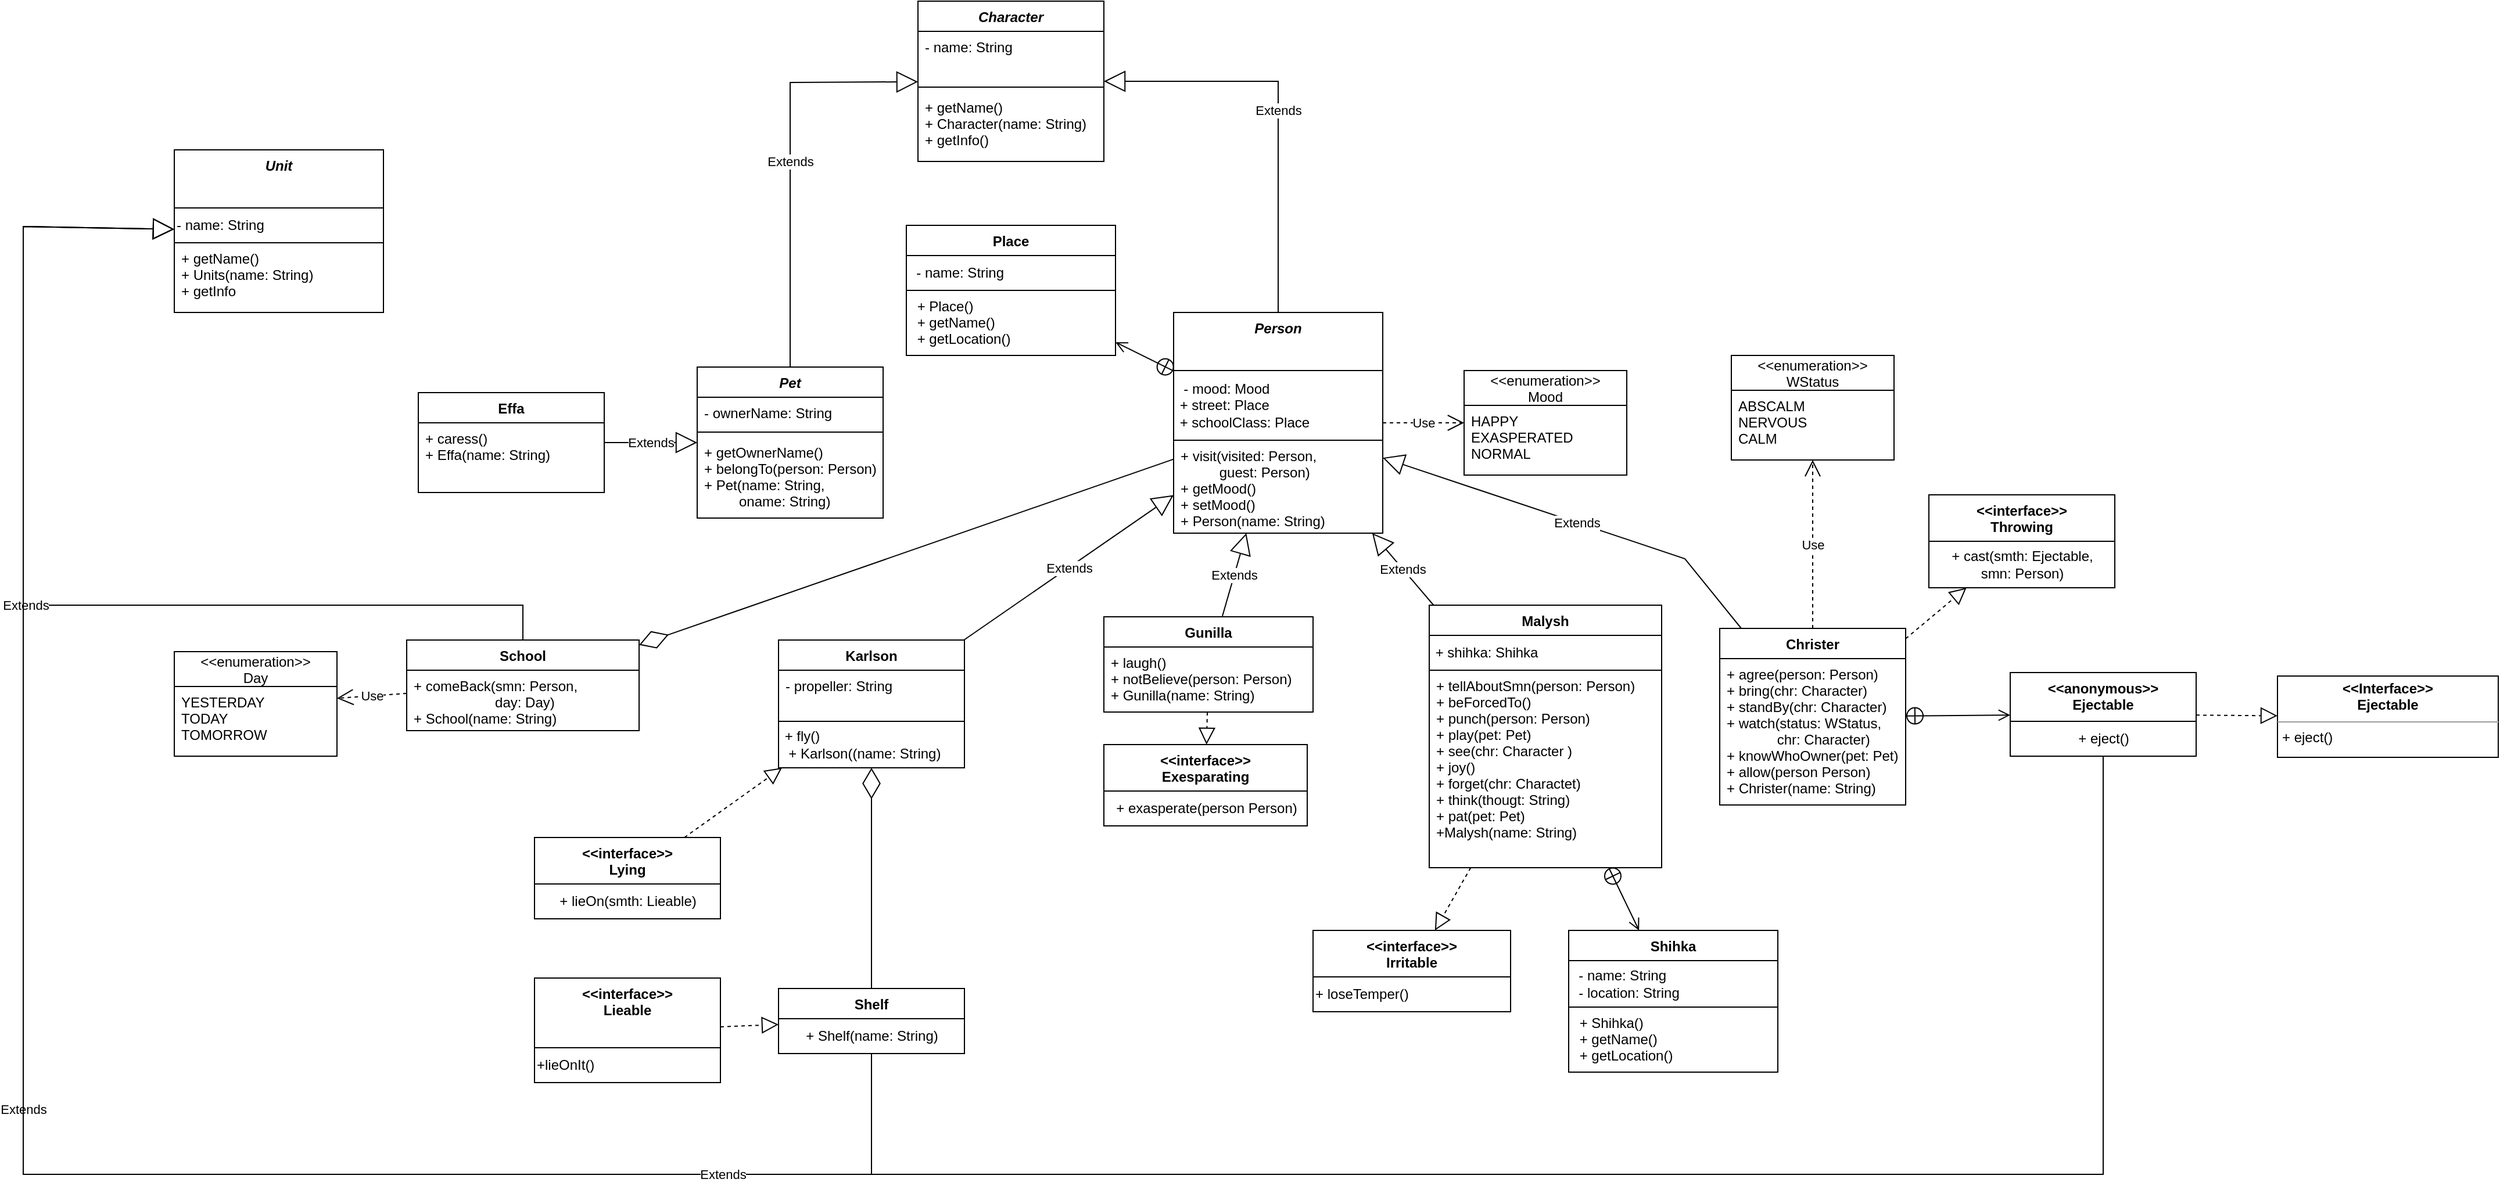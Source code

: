 <mxfile version="20.6.1" type="device"><diagram id="C5RBs43oDa-KdzZeNtuy" name="Page-1"><mxGraphModel dx="2957" dy="1032" grid="1" gridSize="10" guides="1" tooltips="1" connect="1" arrows="1" fold="1" page="1" pageScale="1" pageWidth="827" pageHeight="1169" math="0" shadow="0"><root><mxCell id="WIyWlLk6GJQsqaUBKTNV-0"/><mxCell id="WIyWlLk6GJQsqaUBKTNV-1" parent="WIyWlLk6GJQsqaUBKTNV-0"/><mxCell id="LyGrpAxlFLTjC1J1gwCy-34" value="Person" style="swimlane;fontStyle=3;align=center;verticalAlign=top;childLayout=stackLayout;horizontal=1;startSize=50;horizontalStack=0;resizeParent=1;resizeParentMax=0;resizeLast=0;collapsible=1;marginBottom=0;strokeColor=default;fontSize=12;" parent="WIyWlLk6GJQsqaUBKTNV-1" vertex="1"><mxGeometry x="210" y="428" width="180" height="190" as="geometry"/></mxCell><mxCell id="pjEBKqfjAvjFwdHiH-X7-26" value="&amp;nbsp; - mood: Mood&lt;br&gt;&amp;nbsp;+ street: Place&lt;br&gt;&amp;nbsp;+ schoolClass: Place" style="text;html=1;align=left;verticalAlign=middle;resizable=0;points=[];autosize=1;strokeColor=default;fillColor=none;" parent="LyGrpAxlFLTjC1J1gwCy-34" vertex="1"><mxGeometry y="50" width="180" height="60" as="geometry"/></mxCell><mxCell id="LyGrpAxlFLTjC1J1gwCy-37" value="+ visit(visited: Person,  &#10;          guest: Person)&#10;+ getMood()&#10;+ setMood()&#10;+ Person(name: String)" style="text;strokeColor=none;fillColor=none;align=left;verticalAlign=top;spacingLeft=4;spacingRight=4;overflow=hidden;rotatable=0;points=[[0,0.5],[1,0.5]];portConstraint=eastwest;fontSize=12;" parent="LyGrpAxlFLTjC1J1gwCy-34" vertex="1"><mxGeometry y="110" width="180" height="80" as="geometry"/></mxCell><mxCell id="LyGrpAxlFLTjC1J1gwCy-38" value="&lt;&lt;enumeration&gt;&gt;&#10;Mood" style="swimlane;fontStyle=0;childLayout=stackLayout;horizontal=1;startSize=30;fillColor=none;horizontalStack=0;resizeParent=1;resizeParentMax=0;resizeLast=0;collapsible=1;marginBottom=0;strokeColor=default;fontSize=12;" parent="WIyWlLk6GJQsqaUBKTNV-1" vertex="1"><mxGeometry x="460" y="478" width="140" height="90" as="geometry"/></mxCell><mxCell id="LyGrpAxlFLTjC1J1gwCy-39" value="HAPPY&#10;EXASPERATED&#10;NORMAL" style="text;strokeColor=none;fillColor=none;align=left;verticalAlign=top;spacingLeft=4;spacingRight=4;overflow=hidden;rotatable=0;points=[[0,0.5],[1,0.5]];portConstraint=eastwest;fontSize=12;" parent="LyGrpAxlFLTjC1J1gwCy-38" vertex="1"><mxGeometry y="30" width="140" height="60" as="geometry"/></mxCell><mxCell id="LyGrpAxlFLTjC1J1gwCy-43" value="Gunilla" style="swimlane;fontStyle=1;align=center;verticalAlign=top;childLayout=stackLayout;horizontal=1;startSize=26;horizontalStack=0;resizeParent=1;resizeParentMax=0;resizeLast=0;collapsible=1;marginBottom=0;strokeColor=default;fontSize=12;" parent="WIyWlLk6GJQsqaUBKTNV-1" vertex="1"><mxGeometry x="150" y="690" width="180" height="82" as="geometry"/></mxCell><mxCell id="LyGrpAxlFLTjC1J1gwCy-46" value="+ laugh()&#10;+ notBelieve(person: Person)&#10;+ Gunilla(name: String)" style="text;strokeColor=none;fillColor=none;align=left;verticalAlign=top;spacingLeft=4;spacingRight=4;overflow=hidden;rotatable=0;points=[[0,0.5],[1,0.5]];portConstraint=eastwest;fontSize=12;" parent="LyGrpAxlFLTjC1J1gwCy-43" vertex="1"><mxGeometry y="26" width="180" height="56" as="geometry"/></mxCell><mxCell id="LyGrpAxlFLTjC1J1gwCy-47" value="Malysh" style="swimlane;fontStyle=1;align=center;verticalAlign=top;childLayout=stackLayout;horizontal=1;startSize=26;horizontalStack=0;resizeParent=1;resizeParentMax=0;resizeLast=0;collapsible=1;marginBottom=0;strokeColor=default;fontSize=12;" parent="WIyWlLk6GJQsqaUBKTNV-1" vertex="1"><mxGeometry x="430" y="680" width="200" height="226" as="geometry"/></mxCell><mxCell id="s3y9jiaMEN2428hwtPaA-5" value="&amp;nbsp;+ shihka: Shihka" style="text;html=1;align=left;verticalAlign=middle;resizable=0;points=[];autosize=1;strokeColor=default;fillColor=none;" vertex="1" parent="LyGrpAxlFLTjC1J1gwCy-47"><mxGeometry y="26" width="200" height="30" as="geometry"/></mxCell><mxCell id="LyGrpAxlFLTjC1J1gwCy-49" value="+ tellAboutSmn(person: Person)&#10;+ beForcedTo()&#10;+ punch(person: Person)&#10;+ play(pet: Pet)&#10;+ see(chr: Character )&#10;+ joy()&#10;+ forget(chr: Charactet)&#10;+ think(thougt: String)&#10;+ pat(pet: Pet)&#10;+Malysh(name: String)" style="text;strokeColor=none;fillColor=none;align=left;verticalAlign=top;spacingLeft=4;spacingRight=4;overflow=hidden;rotatable=0;points=[[0,0.5],[1,0.5]];portConstraint=eastwest;fontSize=12;" parent="LyGrpAxlFLTjC1J1gwCy-47" vertex="1"><mxGeometry y="56" width="200" height="170" as="geometry"/></mxCell><mxCell id="LyGrpAxlFLTjC1J1gwCy-50" value="Christer" style="swimlane;fontStyle=1;align=center;verticalAlign=top;childLayout=stackLayout;horizontal=1;startSize=26;horizontalStack=0;resizeParent=1;resizeParentMax=0;resizeLast=0;collapsible=1;marginBottom=0;strokeColor=default;fontSize=12;" parent="WIyWlLk6GJQsqaUBKTNV-1" vertex="1"><mxGeometry x="680" y="700" width="160" height="152" as="geometry"/></mxCell><mxCell id="LyGrpAxlFLTjC1J1gwCy-52" value="+ agree(person: Person)&#10;+ bring(chr: Character)&#10;+ standBy(chr: Character)&#10;+ watch(status: WStatus,&#10;             chr: Character)&#10;+ knowWhoOwner(pet: Pet)&#10;+ allow(person Person)&#10;+ Christer(name: String)" style="text;strokeColor=none;fillColor=none;align=left;verticalAlign=top;spacingLeft=4;spacingRight=4;overflow=hidden;rotatable=0;points=[[0,0.5],[1,0.5]];portConstraint=eastwest;fontSize=12;" parent="LyGrpAxlFLTjC1J1gwCy-50" vertex="1"><mxGeometry y="26" width="160" height="126" as="geometry"/></mxCell><mxCell id="LyGrpAxlFLTjC1J1gwCy-53" value="&lt;&lt;enumeration&gt;&gt;&#10;WStatus" style="swimlane;fontStyle=0;childLayout=stackLayout;horizontal=1;startSize=30;fillColor=none;horizontalStack=0;resizeParent=1;resizeParentMax=0;resizeLast=0;collapsible=1;marginBottom=0;strokeColor=default;fontSize=12;" parent="WIyWlLk6GJQsqaUBKTNV-1" vertex="1"><mxGeometry x="690" y="465" width="140" height="90" as="geometry"/></mxCell><mxCell id="LyGrpAxlFLTjC1J1gwCy-54" value="ABSCALM&#10;NERVOUS&#10;CALM" style="text;strokeColor=none;fillColor=none;align=left;verticalAlign=top;spacingLeft=4;spacingRight=4;overflow=hidden;rotatable=0;points=[[0,0.5],[1,0.5]];portConstraint=eastwest;fontSize=12;" parent="LyGrpAxlFLTjC1J1gwCy-53" vertex="1"><mxGeometry y="30" width="140" height="60" as="geometry"/></mxCell><mxCell id="LyGrpAxlFLTjC1J1gwCy-63" value="Karlson" style="swimlane;fontStyle=1;align=center;verticalAlign=top;childLayout=stackLayout;horizontal=1;startSize=26;horizontalStack=0;resizeParent=1;resizeParentMax=0;resizeLast=0;collapsible=1;marginBottom=0;strokeColor=default;fontSize=12;" parent="WIyWlLk6GJQsqaUBKTNV-1" vertex="1"><mxGeometry x="-130" y="710" width="160" height="110" as="geometry"/></mxCell><mxCell id="LyGrpAxlFLTjC1J1gwCy-64" value="- propeller: String" style="text;strokeColor=none;fillColor=none;align=left;verticalAlign=top;spacingLeft=4;spacingRight=4;overflow=hidden;rotatable=0;points=[[0,0.5],[1,0.5]];portConstraint=eastwest;fontSize=12;" parent="LyGrpAxlFLTjC1J1gwCy-63" vertex="1"><mxGeometry y="26" width="160" height="44" as="geometry"/></mxCell><mxCell id="pjEBKqfjAvjFwdHiH-X7-18" value="&amp;nbsp;+ fly()&lt;br&gt;&amp;nbsp; + Karlson((name: String)" style="text;html=1;align=left;verticalAlign=middle;resizable=0;points=[];autosize=1;strokeColor=default;fillColor=none;" parent="LyGrpAxlFLTjC1J1gwCy-63" vertex="1"><mxGeometry y="70" width="160" height="40" as="geometry"/></mxCell><mxCell id="LyGrpAxlFLTjC1J1gwCy-68" value="Effa" style="swimlane;fontStyle=1;align=center;verticalAlign=top;childLayout=stackLayout;horizontal=1;startSize=26;horizontalStack=0;resizeParent=1;resizeParentMax=0;resizeLast=0;collapsible=1;marginBottom=0;strokeColor=default;fontSize=12;" parent="WIyWlLk6GJQsqaUBKTNV-1" vertex="1"><mxGeometry x="-440" y="497" width="160" height="86" as="geometry"/></mxCell><mxCell id="LyGrpAxlFLTjC1J1gwCy-71" value="+ caress()&#10;+ Effa(name: String)" style="text;strokeColor=none;fillColor=none;align=left;verticalAlign=top;spacingLeft=4;spacingRight=4;overflow=hidden;rotatable=0;points=[[0,0.5],[1,0.5]];portConstraint=eastwest;fontSize=12;" parent="LyGrpAxlFLTjC1J1gwCy-68" vertex="1"><mxGeometry y="26" width="160" height="60" as="geometry"/></mxCell><mxCell id="LyGrpAxlFLTjC1J1gwCy-73" value="&lt;&lt;anonymous&gt;&gt;&#10;Ejectable" style="swimlane;fontStyle=1;align=center;verticalAlign=top;childLayout=stackLayout;horizontal=1;startSize=42;horizontalStack=0;resizeParent=1;resizeParentMax=0;resizeLast=0;collapsible=1;marginBottom=0;strokeColor=default;fontSize=12;" parent="WIyWlLk6GJQsqaUBKTNV-1" vertex="1"><mxGeometry x="930" y="738" width="160" height="72" as="geometry"/></mxCell><mxCell id="pjEBKqfjAvjFwdHiH-X7-65" value="+ eject()" style="text;html=1;align=center;verticalAlign=middle;resizable=0;points=[];autosize=1;strokeColor=default;fillColor=none;" parent="LyGrpAxlFLTjC1J1gwCy-73" vertex="1"><mxGeometry y="42" width="160" height="30" as="geometry"/></mxCell><mxCell id="LyGrpAxlFLTjC1J1gwCy-79" value="&lt;&lt;interface&gt;&gt;&#10;Throwing&#10;" style="swimlane;fontStyle=1;align=center;verticalAlign=top;childLayout=stackLayout;horizontal=1;startSize=40;horizontalStack=0;resizeParent=1;resizeParentMax=0;resizeLast=0;collapsible=1;marginBottom=0;strokeColor=default;fontSize=12;" parent="WIyWlLk6GJQsqaUBKTNV-1" vertex="1"><mxGeometry x="860" y="585" width="160" height="80" as="geometry"/></mxCell><mxCell id="pjEBKqfjAvjFwdHiH-X7-2" value="+ cast(smth: Ejectable, &lt;br&gt;smn: Person)" style="text;html=1;align=center;verticalAlign=middle;resizable=0;points=[];autosize=1;strokeColor=none;fillColor=none;" parent="LyGrpAxlFLTjC1J1gwCy-79" vertex="1"><mxGeometry y="40" width="160" height="40" as="geometry"/></mxCell><mxCell id="LyGrpAxlFLTjC1J1gwCy-84" value="Shelf" style="swimlane;fontStyle=1;align=center;verticalAlign=top;childLayout=stackLayout;horizontal=1;startSize=26;horizontalStack=0;resizeParent=1;resizeParentMax=0;resizeLast=0;collapsible=1;marginBottom=0;strokeColor=default;fontSize=12;rotation=0;" parent="WIyWlLk6GJQsqaUBKTNV-1" vertex="1"><mxGeometry x="-130" y="1010" width="160" height="56" as="geometry"/></mxCell><mxCell id="pjEBKqfjAvjFwdHiH-X7-64" value="+ Shelf(name: String)" style="text;html=1;align=center;verticalAlign=middle;resizable=0;points=[];autosize=1;strokeColor=default;fillColor=none;" parent="LyGrpAxlFLTjC1J1gwCy-84" vertex="1"><mxGeometry y="26" width="160" height="30" as="geometry"/></mxCell><mxCell id="LyGrpAxlFLTjC1J1gwCy-88" value="&lt;&lt;interface&gt;&gt;&#10;Lying" style="swimlane;fontStyle=1;align=center;verticalAlign=top;childLayout=stackLayout;horizontal=1;startSize=40;horizontalStack=0;resizeParent=1;resizeParentMax=0;resizeLast=0;collapsible=1;marginBottom=0;strokeColor=default;fontSize=12;" parent="WIyWlLk6GJQsqaUBKTNV-1" vertex="1"><mxGeometry x="-340" y="880" width="160" height="70" as="geometry"/></mxCell><mxCell id="pjEBKqfjAvjFwdHiH-X7-61" value="+ lieOn(smth: Lieable)" style="text;html=1;align=center;verticalAlign=middle;resizable=0;points=[];autosize=1;strokeColor=none;fillColor=none;" parent="LyGrpAxlFLTjC1J1gwCy-88" vertex="1"><mxGeometry y="40" width="160" height="30" as="geometry"/></mxCell><mxCell id="LyGrpAxlFLTjC1J1gwCy-116" value="School" style="swimlane;fontStyle=1;align=center;verticalAlign=top;childLayout=stackLayout;horizontal=1;startSize=26;horizontalStack=0;resizeParent=1;resizeParentMax=0;resizeLast=0;collapsible=1;marginBottom=0;strokeColor=default;fontSize=12;" parent="WIyWlLk6GJQsqaUBKTNV-1" vertex="1"><mxGeometry x="-450" y="710" width="200" height="78" as="geometry"/></mxCell><mxCell id="LyGrpAxlFLTjC1J1gwCy-119" value="+ comeBack(smn: Person, &#10;                     day: Day)&#10;+ School(name: String)&#10;" style="text;strokeColor=none;fillColor=none;align=left;verticalAlign=top;spacingLeft=4;spacingRight=4;overflow=hidden;rotatable=0;points=[[0,0.5],[1,0.5]];portConstraint=eastwest;fontSize=12;" parent="LyGrpAxlFLTjC1J1gwCy-116" vertex="1"><mxGeometry y="26" width="200" height="52" as="geometry"/></mxCell><mxCell id="pjEBKqfjAvjFwdHiH-X7-1" value="&lt;p style=&quot;margin:0px;margin-top:4px;text-align:center;&quot;&gt;&lt;b&gt;&amp;lt;&amp;lt;Interface&amp;gt;&amp;gt;&lt;br&gt;Ejectable&lt;/b&gt;&lt;/p&gt;&lt;hr size=&quot;1&quot;&gt;&lt;p style=&quot;margin:0px;margin-left:4px;&quot;&gt;+ eject()&lt;b&gt;&lt;br&gt;&lt;/b&gt;&lt;/p&gt;&lt;p style=&quot;margin:0px;margin-left:4px;&quot;&gt;&lt;b&gt;&lt;br&gt;&lt;/b&gt;&lt;/p&gt;&lt;p style=&quot;margin:0px;margin-left:4px;&quot;&gt;&lt;b&gt;&lt;br&gt;&lt;/b&gt;&lt;/p&gt;&lt;p style=&quot;margin:0px;margin-left:4px;&quot;&gt;&lt;br&gt;&lt;/p&gt;" style="verticalAlign=top;align=left;overflow=fill;fontSize=12;fontFamily=Helvetica;html=1;shadow=0;glass=0;sketch=0;strokeColor=default;gradientColor=none;" parent="WIyWlLk6GJQsqaUBKTNV-1" vertex="1"><mxGeometry x="1160" y="741" width="190" height="70" as="geometry"/></mxCell><mxCell id="pjEBKqfjAvjFwdHiH-X7-3" value="Pet" style="swimlane;fontStyle=3;align=center;verticalAlign=top;childLayout=stackLayout;horizontal=1;startSize=26;horizontalStack=0;resizeParent=1;resizeParentMax=0;resizeLast=0;collapsible=1;marginBottom=0;strokeColor=default;fontSize=12;" parent="WIyWlLk6GJQsqaUBKTNV-1" vertex="1"><mxGeometry x="-200" y="475" width="160" height="130" as="geometry"/></mxCell><mxCell id="pjEBKqfjAvjFwdHiH-X7-4" value="- ownerName: String" style="text;strokeColor=none;fillColor=none;align=left;verticalAlign=top;spacingLeft=4;spacingRight=4;overflow=hidden;rotatable=0;points=[[0,0.5],[1,0.5]];portConstraint=eastwest;fontSize=12;" parent="pjEBKqfjAvjFwdHiH-X7-3" vertex="1"><mxGeometry y="26" width="160" height="26" as="geometry"/></mxCell><mxCell id="pjEBKqfjAvjFwdHiH-X7-5" value="" style="line;strokeWidth=1;fillColor=none;align=left;verticalAlign=middle;spacingTop=-1;spacingLeft=3;spacingRight=3;rotatable=0;labelPosition=right;points=[];portConstraint=eastwest;strokeColor=inherit;fontSize=12;" parent="pjEBKqfjAvjFwdHiH-X7-3" vertex="1"><mxGeometry y="52" width="160" height="8" as="geometry"/></mxCell><mxCell id="pjEBKqfjAvjFwdHiH-X7-6" value="+ getOwnerName()&#10;+ belongTo(person: Person)&#10;+ Pet(name: String, &#10;         oname: String)" style="text;strokeColor=none;fillColor=none;align=left;verticalAlign=top;spacingLeft=4;spacingRight=4;overflow=hidden;rotatable=0;points=[[0,0.5],[1,0.5]];portConstraint=eastwest;fontSize=12;" parent="pjEBKqfjAvjFwdHiH-X7-3" vertex="1"><mxGeometry y="60" width="160" height="70" as="geometry"/></mxCell><mxCell id="pjEBKqfjAvjFwdHiH-X7-7" value="Character" style="swimlane;fontStyle=3;align=center;verticalAlign=top;childLayout=stackLayout;horizontal=1;startSize=26;horizontalStack=0;resizeParent=1;resizeParentMax=0;resizeLast=0;collapsible=1;marginBottom=0;strokeColor=default;fontSize=12;" parent="WIyWlLk6GJQsqaUBKTNV-1" vertex="1"><mxGeometry x="-10" y="160" width="160" height="138" as="geometry"/></mxCell><mxCell id="pjEBKqfjAvjFwdHiH-X7-8" value="- name: String&#10;" style="text;strokeColor=none;fillColor=none;align=left;verticalAlign=top;spacingLeft=4;spacingRight=4;overflow=hidden;rotatable=0;points=[[0,0.5],[1,0.5]];portConstraint=eastwest;fontSize=12;" parent="pjEBKqfjAvjFwdHiH-X7-7" vertex="1"><mxGeometry y="26" width="160" height="44" as="geometry"/></mxCell><mxCell id="pjEBKqfjAvjFwdHiH-X7-9" value="" style="line;strokeWidth=1;fillColor=none;align=left;verticalAlign=middle;spacingTop=-1;spacingLeft=3;spacingRight=3;rotatable=0;labelPosition=right;points=[];portConstraint=eastwest;strokeColor=inherit;fontSize=12;" parent="pjEBKqfjAvjFwdHiH-X7-7" vertex="1"><mxGeometry y="70" width="160" height="8" as="geometry"/></mxCell><mxCell id="pjEBKqfjAvjFwdHiH-X7-10" value="+ getName()&#10;+ Character(name: String)&#10;+ getInfo()" style="text;strokeColor=none;fillColor=none;align=left;verticalAlign=top;spacingLeft=4;spacingRight=4;overflow=hidden;rotatable=0;points=[[0,0.5],[1,0.5]];portConstraint=eastwest;fontSize=12;" parent="pjEBKqfjAvjFwdHiH-X7-7" vertex="1"><mxGeometry y="78" width="160" height="60" as="geometry"/></mxCell><mxCell id="pjEBKqfjAvjFwdHiH-X7-22" value="&lt;&lt;interface&gt;&gt;&#10;Exesparating&#10;" style="swimlane;fontStyle=1;align=center;verticalAlign=top;childLayout=stackLayout;horizontal=1;startSize=40;horizontalStack=0;resizeParent=1;resizeParentMax=0;resizeLast=0;collapsible=1;marginBottom=0;strokeColor=default;fontSize=12;" parent="WIyWlLk6GJQsqaUBKTNV-1" vertex="1"><mxGeometry x="150" y="800" width="175" height="70" as="geometry"/></mxCell><mxCell id="pjEBKqfjAvjFwdHiH-X7-23" value="&lt;span style=&quot;text-align: left;&quot;&gt;+ exasperate(person Person)&lt;/span&gt;" style="text;html=1;align=center;verticalAlign=middle;resizable=0;points=[];autosize=1;strokeColor=none;fillColor=none;" parent="pjEBKqfjAvjFwdHiH-X7-22" vertex="1"><mxGeometry y="40" width="175" height="30" as="geometry"/></mxCell><mxCell id="pjEBKqfjAvjFwdHiH-X7-29" value="&lt;&lt;interface&gt;&gt;&#10;Irritable&#10;" style="swimlane;fontStyle=1;align=center;verticalAlign=top;childLayout=stackLayout;horizontal=1;startSize=40;horizontalStack=0;resizeParent=1;resizeParentMax=0;resizeLast=0;collapsible=1;marginBottom=0;strokeColor=default;fontSize=12;" parent="WIyWlLk6GJQsqaUBKTNV-1" vertex="1"><mxGeometry x="330" y="960" width="170" height="70" as="geometry"/></mxCell><mxCell id="pjEBKqfjAvjFwdHiH-X7-30" value="&lt;span style=&quot;&quot;&gt;+ l&lt;/span&gt;oseTemper()" style="text;html=1;align=left;verticalAlign=middle;resizable=0;points=[];autosize=1;strokeColor=none;fillColor=none;" parent="pjEBKqfjAvjFwdHiH-X7-29" vertex="1"><mxGeometry y="40" width="170" height="30" as="geometry"/></mxCell><mxCell id="pjEBKqfjAvjFwdHiH-X7-31" value="" style="endArrow=block;dashed=1;endFill=0;endSize=12;html=1;rounded=0;" parent="WIyWlLk6GJQsqaUBKTNV-1" source="LyGrpAxlFLTjC1J1gwCy-43" target="pjEBKqfjAvjFwdHiH-X7-22" edge="1"><mxGeometry width="160" relative="1" as="geometry"><mxPoint x="270" y="820" as="sourcePoint"/><mxPoint x="430" y="820" as="targetPoint"/></mxGeometry></mxCell><mxCell id="pjEBKqfjAvjFwdHiH-X7-32" value="" style="endArrow=block;dashed=1;endFill=0;endSize=12;html=1;rounded=0;" parent="WIyWlLk6GJQsqaUBKTNV-1" source="LyGrpAxlFLTjC1J1gwCy-47" target="pjEBKqfjAvjFwdHiH-X7-29" edge="1"><mxGeometry width="160" relative="1" as="geometry"><mxPoint x="248.75" y="790" as="sourcePoint"/><mxPoint x="245.972" y="890" as="targetPoint"/></mxGeometry></mxCell><mxCell id="pjEBKqfjAvjFwdHiH-X7-34" value="Extends" style="endArrow=block;endSize=16;endFill=0;html=1;rounded=0;" parent="WIyWlLk6GJQsqaUBKTNV-1" source="LyGrpAxlFLTjC1J1gwCy-34" target="pjEBKqfjAvjFwdHiH-X7-7" edge="1"><mxGeometry width="160" relative="1" as="geometry"><mxPoint x="320" y="450" as="sourcePoint"/><mxPoint x="480" y="450" as="targetPoint"/><Array as="points"><mxPoint x="300" y="229"/></Array></mxGeometry></mxCell><mxCell id="pjEBKqfjAvjFwdHiH-X7-35" value="Extends" style="endArrow=block;endSize=16;endFill=0;html=1;rounded=0;" parent="WIyWlLk6GJQsqaUBKTNV-1" source="pjEBKqfjAvjFwdHiH-X7-3" target="pjEBKqfjAvjFwdHiH-X7-7" edge="1"><mxGeometry width="160" relative="1" as="geometry"><mxPoint x="310.0" y="460" as="sourcePoint"/><mxPoint x="180.0" y="389" as="targetPoint"/><Array as="points"><mxPoint x="-120" y="230"/></Array></mxGeometry></mxCell><mxCell id="pjEBKqfjAvjFwdHiH-X7-36" value="Extends" style="endArrow=block;endSize=16;endFill=0;html=1;rounded=0;" parent="WIyWlLk6GJQsqaUBKTNV-1" source="LyGrpAxlFLTjC1J1gwCy-43" target="LyGrpAxlFLTjC1J1gwCy-34" edge="1"><mxGeometry width="160" relative="1" as="geometry"><mxPoint x="280" y="630" as="sourcePoint"/><mxPoint x="440" y="630" as="targetPoint"/></mxGeometry></mxCell><mxCell id="pjEBKqfjAvjFwdHiH-X7-37" value="Extends" style="endArrow=block;endSize=16;endFill=0;html=1;rounded=0;" parent="WIyWlLk6GJQsqaUBKTNV-1" source="LyGrpAxlFLTjC1J1gwCy-63" target="LyGrpAxlFLTjC1J1gwCy-34" edge="1"><mxGeometry width="160" relative="1" as="geometry"><mxPoint x="290.0" y="640" as="sourcePoint"/><mxPoint x="450" y="640" as="targetPoint"/></mxGeometry></mxCell><mxCell id="pjEBKqfjAvjFwdHiH-X7-38" value="Extends" style="endArrow=block;endSize=16;endFill=0;html=1;rounded=0;" parent="WIyWlLk6GJQsqaUBKTNV-1" source="LyGrpAxlFLTjC1J1gwCy-47" target="LyGrpAxlFLTjC1J1gwCy-34" edge="1"><mxGeometry width="160" relative="1" as="geometry"><mxPoint x="300.0" y="650" as="sourcePoint"/><mxPoint x="460" y="650" as="targetPoint"/></mxGeometry></mxCell><mxCell id="pjEBKqfjAvjFwdHiH-X7-39" value="Extends" style="endArrow=block;endSize=16;endFill=0;html=1;rounded=0;" parent="WIyWlLk6GJQsqaUBKTNV-1" source="LyGrpAxlFLTjC1J1gwCy-50" target="LyGrpAxlFLTjC1J1gwCy-34" edge="1"><mxGeometry width="160" relative="1" as="geometry"><mxPoint x="310.0" y="660" as="sourcePoint"/><mxPoint x="400" y="520" as="targetPoint"/><Array as="points"><mxPoint x="650" y="640"/></Array></mxGeometry></mxCell><mxCell id="pjEBKqfjAvjFwdHiH-X7-40" value="&lt;&lt;enumeration&gt;&gt;&#10;Day" style="swimlane;fontStyle=0;childLayout=stackLayout;horizontal=1;startSize=30;fillColor=none;horizontalStack=0;resizeParent=1;resizeParentMax=0;resizeLast=0;collapsible=1;marginBottom=0;strokeColor=default;fontSize=12;" parent="WIyWlLk6GJQsqaUBKTNV-1" vertex="1"><mxGeometry x="-650" y="720" width="140" height="90" as="geometry"/></mxCell><mxCell id="pjEBKqfjAvjFwdHiH-X7-41" value="YESTERDAY&#10;TODAY&#10;TOMORROW" style="text;strokeColor=none;fillColor=none;align=left;verticalAlign=top;spacingLeft=4;spacingRight=4;overflow=hidden;rotatable=0;points=[[0,0.5],[1,0.5]];portConstraint=eastwest;fontSize=12;" parent="pjEBKqfjAvjFwdHiH-X7-40" vertex="1"><mxGeometry y="30" width="140" height="60" as="geometry"/></mxCell><mxCell id="pjEBKqfjAvjFwdHiH-X7-50" value="" style="endArrow=block;dashed=1;endFill=0;endSize=12;html=1;rounded=0;" parent="WIyWlLk6GJQsqaUBKTNV-1" source="LyGrpAxlFLTjC1J1gwCy-50" target="LyGrpAxlFLTjC1J1gwCy-79" edge="1"><mxGeometry width="160" relative="1" as="geometry"><mxPoint x="700" y="800" as="sourcePoint"/><mxPoint x="860" y="800" as="targetPoint"/></mxGeometry></mxCell><mxCell id="pjEBKqfjAvjFwdHiH-X7-51" value="" style="endArrow=block;dashed=1;endFill=0;endSize=12;html=1;rounded=0;" parent="WIyWlLk6GJQsqaUBKTNV-1" source="LyGrpAxlFLTjC1J1gwCy-73" target="pjEBKqfjAvjFwdHiH-X7-1" edge="1"><mxGeometry width="160" relative="1" as="geometry"><mxPoint x="905" y="1009.545" as="sourcePoint"/><mxPoint x="965" y="1005.455" as="targetPoint"/></mxGeometry></mxCell><mxCell id="pjEBKqfjAvjFwdHiH-X7-54" value="Extends" style="endArrow=block;endSize=16;endFill=0;html=1;rounded=0;" parent="WIyWlLk6GJQsqaUBKTNV-1" source="LyGrpAxlFLTjC1J1gwCy-68" target="pjEBKqfjAvjFwdHiH-X7-3" edge="1"><mxGeometry width="160" relative="1" as="geometry"><mxPoint x="-110" y="475" as="sourcePoint"/><mxPoint x="20" y="389.381" as="targetPoint"/><Array as="points"/></mxGeometry></mxCell><mxCell id="pjEBKqfjAvjFwdHiH-X7-55" value="" style="endArrow=block;dashed=1;endFill=0;endSize=12;html=1;rounded=0;" parent="WIyWlLk6GJQsqaUBKTNV-1" source="LyGrpAxlFLTjC1J1gwCy-88" target="LyGrpAxlFLTjC1J1gwCy-63" edge="1"><mxGeometry width="160" relative="1" as="geometry"><mxPoint x="248.75" y="790" as="sourcePoint"/><mxPoint x="245.972" y="890" as="targetPoint"/></mxGeometry></mxCell><mxCell id="pjEBKqfjAvjFwdHiH-X7-58" value="&lt;&lt;interface&gt;&gt;&#10;Lieable" style="swimlane;fontStyle=1;align=center;verticalAlign=top;childLayout=stackLayout;horizontal=1;startSize=60;horizontalStack=0;resizeParent=1;resizeParentMax=0;resizeLast=0;collapsible=1;marginBottom=0;strokeColor=default;fontSize=12;" parent="WIyWlLk6GJQsqaUBKTNV-1" vertex="1"><mxGeometry x="-340" y="1001" width="160" height="90" as="geometry"/></mxCell><mxCell id="pjEBKqfjAvjFwdHiH-X7-60" value="&lt;span style=&quot;&quot;&gt;+lieOnIt()&lt;/span&gt;" style="text;html=1;align=left;verticalAlign=middle;resizable=0;points=[];autosize=1;strokeColor=none;fillColor=none;" parent="pjEBKqfjAvjFwdHiH-X7-58" vertex="1"><mxGeometry y="60" width="160" height="30" as="geometry"/></mxCell><mxCell id="pjEBKqfjAvjFwdHiH-X7-59" value="" style="endArrow=block;dashed=1;endFill=0;endSize=12;html=1;rounded=0;" parent="WIyWlLk6GJQsqaUBKTNV-1" source="pjEBKqfjAvjFwdHiH-X7-58" target="LyGrpAxlFLTjC1J1gwCy-84" edge="1"><mxGeometry width="160" relative="1" as="geometry"><mxPoint x="-218.966" y="943" as="sourcePoint"/><mxPoint x="-91.724" y="820" as="targetPoint"/></mxGeometry></mxCell><mxCell id="pjEBKqfjAvjFwdHiH-X7-66" value="Unit" style="swimlane;fontStyle=3;align=center;verticalAlign=top;childLayout=stackLayout;horizontal=1;startSize=50;horizontalStack=0;resizeParent=1;resizeParentMax=0;resizeLast=0;collapsible=1;marginBottom=0;strokeColor=default;fontSize=12;" parent="WIyWlLk6GJQsqaUBKTNV-1" vertex="1"><mxGeometry x="-650" y="288" width="180" height="140" as="geometry"/></mxCell><mxCell id="pjEBKqfjAvjFwdHiH-X7-67" value="- name: String" style="text;html=1;align=left;verticalAlign=middle;resizable=0;points=[];autosize=1;strokeColor=default;fillColor=none;" parent="pjEBKqfjAvjFwdHiH-X7-66" vertex="1"><mxGeometry y="50" width="180" height="30" as="geometry"/></mxCell><mxCell id="pjEBKqfjAvjFwdHiH-X7-68" value="+ getName()&#10;+ Units(name: String)&#10;+ getInfo" style="text;strokeColor=none;fillColor=none;align=left;verticalAlign=top;spacingLeft=4;spacingRight=4;overflow=hidden;rotatable=0;points=[[0,0.5],[1,0.5]];portConstraint=eastwest;fontSize=12;" parent="pjEBKqfjAvjFwdHiH-X7-66" vertex="1"><mxGeometry y="80" width="180" height="60" as="geometry"/></mxCell><mxCell id="pjEBKqfjAvjFwdHiH-X7-69" value="Extends" style="endArrow=block;endSize=16;endFill=0;html=1;rounded=0;" parent="WIyWlLk6GJQsqaUBKTNV-1" source="LyGrpAxlFLTjC1J1gwCy-116" target="pjEBKqfjAvjFwdHiH-X7-66" edge="1"><mxGeometry width="160" relative="1" as="geometry"><mxPoint x="-280" y="551.8" as="sourcePoint"/><mxPoint x="-190" y="548.2" as="targetPoint"/><Array as="points"><mxPoint x="-350" y="680"/><mxPoint x="-780" y="680"/><mxPoint x="-780" y="354"/></Array></mxGeometry></mxCell><mxCell id="pjEBKqfjAvjFwdHiH-X7-70" value="Extends" style="endArrow=block;endSize=16;endFill=0;html=1;rounded=0;" parent="WIyWlLk6GJQsqaUBKTNV-1" source="LyGrpAxlFLTjC1J1gwCy-84" target="pjEBKqfjAvjFwdHiH-X7-66" edge="1"><mxGeometry width="160" relative="1" as="geometry"><mxPoint x="-270" y="561.8" as="sourcePoint"/><mxPoint x="-180" y="558.2" as="targetPoint"/><Array as="points"><mxPoint x="-50" y="1170"/><mxPoint x="-780" y="1170"/><mxPoint x="-780" y="354"/></Array></mxGeometry></mxCell><mxCell id="pjEBKqfjAvjFwdHiH-X7-72" value="Extends" style="endArrow=block;endSize=16;endFill=0;html=1;rounded=0;" parent="WIyWlLk6GJQsqaUBKTNV-1" source="LyGrpAxlFLTjC1J1gwCy-73" target="pjEBKqfjAvjFwdHiH-X7-66" edge="1"><mxGeometry width="160" relative="1" as="geometry"><mxPoint x="40" y="721.286" as="sourcePoint"/><mxPoint x="-730" y="570" as="targetPoint"/><Array as="points"><mxPoint x="1010" y="1170"/><mxPoint x="-780" y="1170"/><mxPoint x="-780" y="354"/></Array></mxGeometry></mxCell><mxCell id="pjEBKqfjAvjFwdHiH-X7-83" value="" style="endArrow=diamondThin;endFill=0;endSize=24;html=1;rounded=0;" parent="WIyWlLk6GJQsqaUBKTNV-1" source="LyGrpAxlFLTjC1J1gwCy-84" target="LyGrpAxlFLTjC1J1gwCy-63" edge="1"><mxGeometry width="160" relative="1" as="geometry"><mxPoint x="110" y="860" as="sourcePoint"/><mxPoint x="270" y="860" as="targetPoint"/></mxGeometry></mxCell><mxCell id="8xxCqkhqBun8-qNjPeqL-0" value="Use" style="endArrow=open;endSize=12;dashed=1;html=1;rounded=0;exitX=0.5;exitY=0;exitDx=0;exitDy=0;" parent="WIyWlLk6GJQsqaUBKTNV-1" source="LyGrpAxlFLTjC1J1gwCy-50" target="LyGrpAxlFLTjC1J1gwCy-53" edge="1"><mxGeometry width="160" relative="1" as="geometry"><mxPoint x="720" y="600" as="sourcePoint"/><mxPoint x="220" y="570.323" as="targetPoint"/></mxGeometry></mxCell><mxCell id="8xxCqkhqBun8-qNjPeqL-1" value="Use" style="endArrow=open;endSize=12;dashed=1;html=1;rounded=0;" parent="WIyWlLk6GJQsqaUBKTNV-1" source="LyGrpAxlFLTjC1J1gwCy-34" target="LyGrpAxlFLTjC1J1gwCy-38" edge="1"><mxGeometry width="160" relative="1" as="geometry"><mxPoint x="770" y="710" as="sourcePoint"/><mxPoint x="510" y="320" as="targetPoint"/></mxGeometry></mxCell><mxCell id="8xxCqkhqBun8-qNjPeqL-3" value="Use" style="endArrow=open;endSize=12;dashed=1;html=1;rounded=0;" parent="WIyWlLk6GJQsqaUBKTNV-1" source="LyGrpAxlFLTjC1J1gwCy-116" target="pjEBKqfjAvjFwdHiH-X7-40" edge="1"><mxGeometry width="160" relative="1" as="geometry"><mxPoint x="-240" y="725.308" as="sourcePoint"/><mxPoint x="220" y="570.323" as="targetPoint"/></mxGeometry></mxCell><mxCell id="8xxCqkhqBun8-qNjPeqL-4" value="" style="endArrow=diamondThin;endFill=0;endSize=24;html=1;rounded=0;" parent="WIyWlLk6GJQsqaUBKTNV-1" source="LyGrpAxlFLTjC1J1gwCy-34" target="LyGrpAxlFLTjC1J1gwCy-116" edge="1"><mxGeometry width="160" relative="1" as="geometry"><mxPoint x="-40" y="1019" as="sourcePoint"/><mxPoint x="-40" y="830" as="targetPoint"/></mxGeometry></mxCell><mxCell id="s3y9jiaMEN2428hwtPaA-0" value="" style="endArrow=open;startArrow=circlePlus;endFill=0;startFill=0;endSize=8;html=1;rounded=0;" edge="1" parent="WIyWlLk6GJQsqaUBKTNV-1" source="LyGrpAxlFLTjC1J1gwCy-50" target="LyGrpAxlFLTjC1J1gwCy-73"><mxGeometry width="160" relative="1" as="geometry"><mxPoint x="790" y="630" as="sourcePoint"/><mxPoint x="910" y="700" as="targetPoint"/></mxGeometry></mxCell><mxCell id="s3y9jiaMEN2428hwtPaA-1" value="" style="endArrow=open;startArrow=circlePlus;endFill=0;startFill=0;endSize=8;html=1;rounded=0;" edge="1" parent="WIyWlLk6GJQsqaUBKTNV-1" source="LyGrpAxlFLTjC1J1gwCy-47" target="s3y9jiaMEN2428hwtPaA-2"><mxGeometry width="160" relative="1" as="geometry"><mxPoint x="850" y="785.36" as="sourcePoint"/><mxPoint x="670" y="950" as="targetPoint"/></mxGeometry></mxCell><mxCell id="s3y9jiaMEN2428hwtPaA-2" value="Shihka" style="swimlane;fontStyle=1;align=center;verticalAlign=top;childLayout=stackLayout;horizontal=1;startSize=26;horizontalStack=0;resizeParent=1;resizeParentMax=0;resizeLast=0;collapsible=1;marginBottom=0;strokeColor=default;fontSize=12;" vertex="1" parent="WIyWlLk6GJQsqaUBKTNV-1"><mxGeometry x="550" y="960" width="180" height="122" as="geometry"/></mxCell><mxCell id="s3y9jiaMEN2428hwtPaA-4" value="&amp;nbsp; - name: String&lt;br&gt;&amp;nbsp; - location: String" style="text;html=1;align=left;verticalAlign=middle;resizable=0;points=[];autosize=1;strokeColor=default;fillColor=none;" vertex="1" parent="s3y9jiaMEN2428hwtPaA-2"><mxGeometry y="26" width="180" height="40" as="geometry"/></mxCell><mxCell id="s3y9jiaMEN2428hwtPaA-3" value=" + Shihka()&#10; + getName()&#10; + getLocation()" style="text;strokeColor=none;fillColor=none;align=left;verticalAlign=top;spacingLeft=4;spacingRight=4;overflow=hidden;rotatable=0;points=[[0,0.5],[1,0.5]];portConstraint=eastwest;fontSize=12;" vertex="1" parent="s3y9jiaMEN2428hwtPaA-2"><mxGeometry y="66" width="180" height="56" as="geometry"/></mxCell><mxCell id="s3y9jiaMEN2428hwtPaA-6" value="Place" style="swimlane;fontStyle=1;align=center;verticalAlign=top;childLayout=stackLayout;horizontal=1;startSize=26;horizontalStack=0;resizeParent=1;resizeParentMax=0;resizeLast=0;collapsible=1;marginBottom=0;strokeColor=default;fontSize=12;" vertex="1" parent="WIyWlLk6GJQsqaUBKTNV-1"><mxGeometry x="-20" y="353" width="180" height="112" as="geometry"/></mxCell><mxCell id="s3y9jiaMEN2428hwtPaA-7" value="&amp;nbsp; - name: String&lt;br&gt;" style="text;html=1;align=left;verticalAlign=middle;resizable=0;points=[];autosize=1;strokeColor=default;fillColor=none;" vertex="1" parent="s3y9jiaMEN2428hwtPaA-6"><mxGeometry y="26" width="180" height="30" as="geometry"/></mxCell><mxCell id="s3y9jiaMEN2428hwtPaA-8" value=" + Place()&#10; + getName()&#10; + getLocation()" style="text;strokeColor=none;fillColor=none;align=left;verticalAlign=top;spacingLeft=4;spacingRight=4;overflow=hidden;rotatable=0;points=[[0,0.5],[1,0.5]];portConstraint=eastwest;fontSize=12;" vertex="1" parent="s3y9jiaMEN2428hwtPaA-6"><mxGeometry y="56" width="180" height="56" as="geometry"/></mxCell><mxCell id="s3y9jiaMEN2428hwtPaA-9" value="" style="endArrow=open;startArrow=circlePlus;endFill=0;startFill=0;endSize=8;html=1;rounded=0;" edge="1" parent="WIyWlLk6GJQsqaUBKTNV-1" source="LyGrpAxlFLTjC1J1gwCy-34" target="s3y9jiaMEN2428hwtPaA-6"><mxGeometry width="160" relative="1" as="geometry"><mxPoint x="594.518" y="916" as="sourcePoint"/><mxPoint x="620.57" y="970" as="targetPoint"/></mxGeometry></mxCell></root></mxGraphModel></diagram></mxfile>